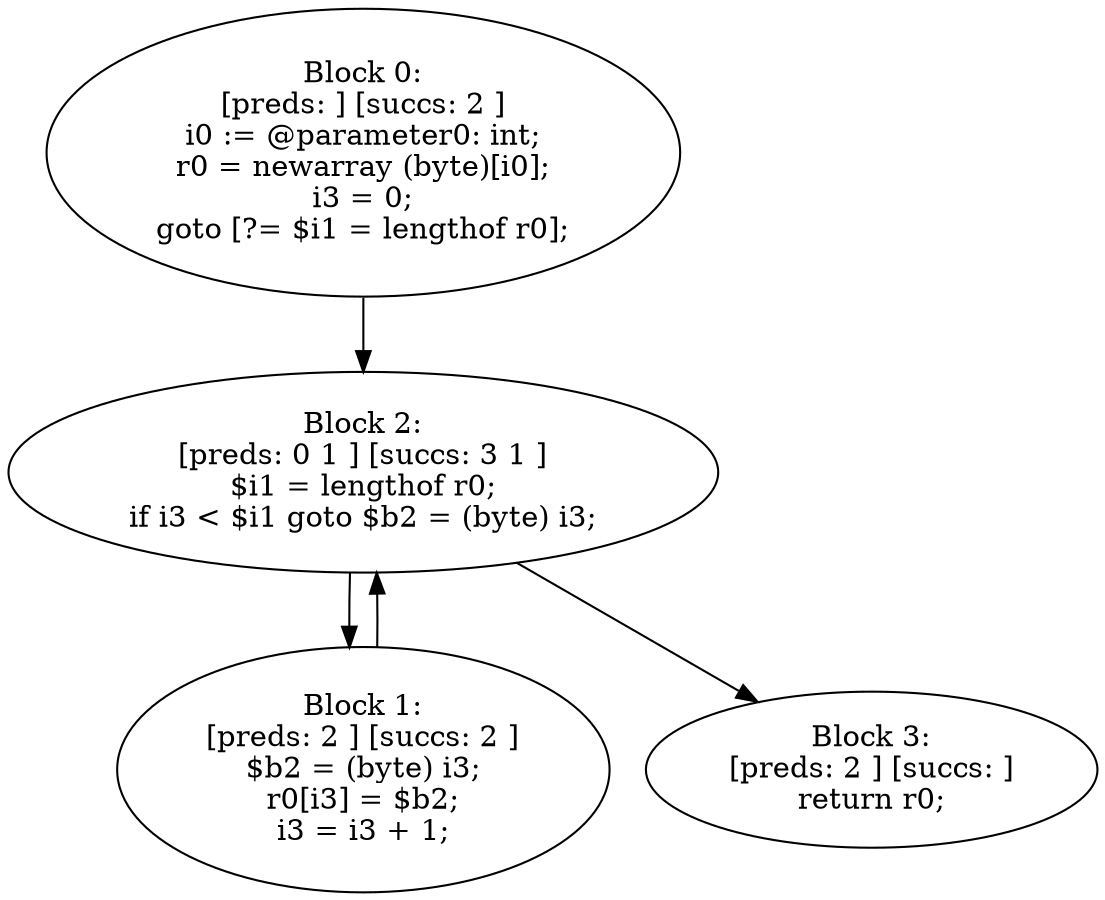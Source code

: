 digraph "unitGraph" {
    "Block 0:
[preds: ] [succs: 2 ]
i0 := @parameter0: int;
r0 = newarray (byte)[i0];
i3 = 0;
goto [?= $i1 = lengthof r0];
"
    "Block 1:
[preds: 2 ] [succs: 2 ]
$b2 = (byte) i3;
r0[i3] = $b2;
i3 = i3 + 1;
"
    "Block 2:
[preds: 0 1 ] [succs: 3 1 ]
$i1 = lengthof r0;
if i3 < $i1 goto $b2 = (byte) i3;
"
    "Block 3:
[preds: 2 ] [succs: ]
return r0;
"
    "Block 0:
[preds: ] [succs: 2 ]
i0 := @parameter0: int;
r0 = newarray (byte)[i0];
i3 = 0;
goto [?= $i1 = lengthof r0];
"->"Block 2:
[preds: 0 1 ] [succs: 3 1 ]
$i1 = lengthof r0;
if i3 < $i1 goto $b2 = (byte) i3;
";
    "Block 1:
[preds: 2 ] [succs: 2 ]
$b2 = (byte) i3;
r0[i3] = $b2;
i3 = i3 + 1;
"->"Block 2:
[preds: 0 1 ] [succs: 3 1 ]
$i1 = lengthof r0;
if i3 < $i1 goto $b2 = (byte) i3;
";
    "Block 2:
[preds: 0 1 ] [succs: 3 1 ]
$i1 = lengthof r0;
if i3 < $i1 goto $b2 = (byte) i3;
"->"Block 3:
[preds: 2 ] [succs: ]
return r0;
";
    "Block 2:
[preds: 0 1 ] [succs: 3 1 ]
$i1 = lengthof r0;
if i3 < $i1 goto $b2 = (byte) i3;
"->"Block 1:
[preds: 2 ] [succs: 2 ]
$b2 = (byte) i3;
r0[i3] = $b2;
i3 = i3 + 1;
";
}
